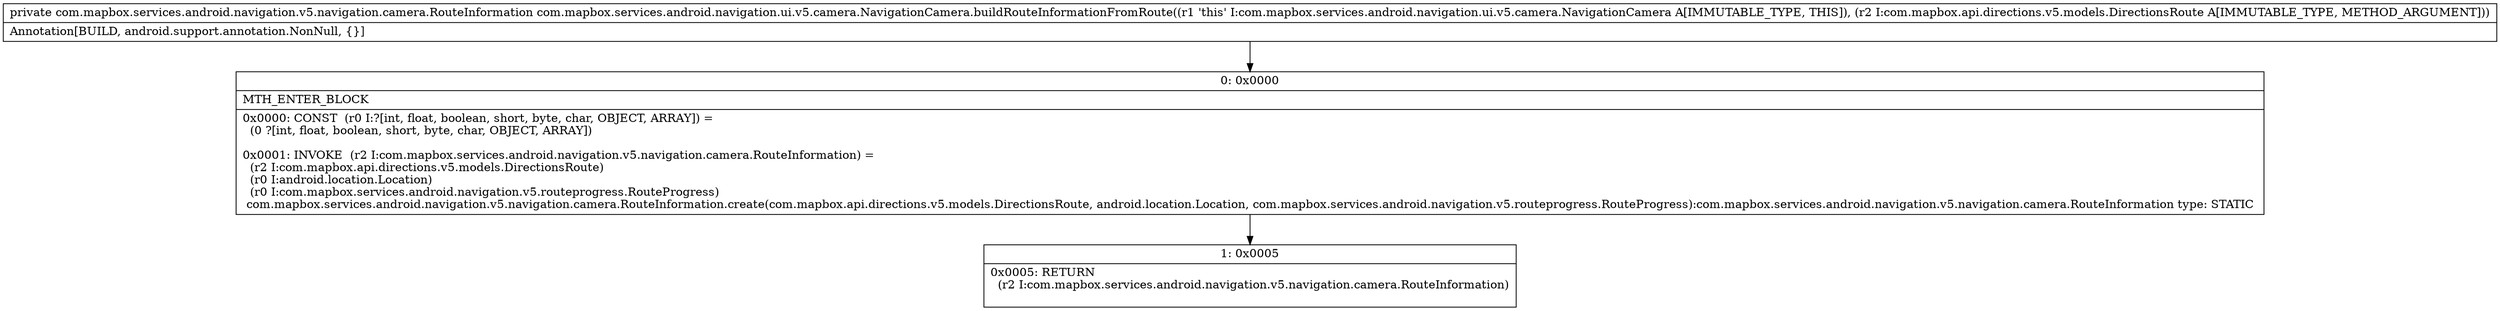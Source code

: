 digraph "CFG forcom.mapbox.services.android.navigation.ui.v5.camera.NavigationCamera.buildRouteInformationFromRoute(Lcom\/mapbox\/api\/directions\/v5\/models\/DirectionsRoute;)Lcom\/mapbox\/services\/android\/navigation\/v5\/navigation\/camera\/RouteInformation;" {
Node_0 [shape=record,label="{0\:\ 0x0000|MTH_ENTER_BLOCK\l|0x0000: CONST  (r0 I:?[int, float, boolean, short, byte, char, OBJECT, ARRAY]) = \l  (0 ?[int, float, boolean, short, byte, char, OBJECT, ARRAY])\l \l0x0001: INVOKE  (r2 I:com.mapbox.services.android.navigation.v5.navigation.camera.RouteInformation) = \l  (r2 I:com.mapbox.api.directions.v5.models.DirectionsRoute)\l  (r0 I:android.location.Location)\l  (r0 I:com.mapbox.services.android.navigation.v5.routeprogress.RouteProgress)\l com.mapbox.services.android.navigation.v5.navigation.camera.RouteInformation.create(com.mapbox.api.directions.v5.models.DirectionsRoute, android.location.Location, com.mapbox.services.android.navigation.v5.routeprogress.RouteProgress):com.mapbox.services.android.navigation.v5.navigation.camera.RouteInformation type: STATIC \l}"];
Node_1 [shape=record,label="{1\:\ 0x0005|0x0005: RETURN  \l  (r2 I:com.mapbox.services.android.navigation.v5.navigation.camera.RouteInformation)\l \l}"];
MethodNode[shape=record,label="{private com.mapbox.services.android.navigation.v5.navigation.camera.RouteInformation com.mapbox.services.android.navigation.ui.v5.camera.NavigationCamera.buildRouteInformationFromRoute((r1 'this' I:com.mapbox.services.android.navigation.ui.v5.camera.NavigationCamera A[IMMUTABLE_TYPE, THIS]), (r2 I:com.mapbox.api.directions.v5.models.DirectionsRoute A[IMMUTABLE_TYPE, METHOD_ARGUMENT]))  | Annotation[BUILD, android.support.annotation.NonNull, \{\}]\l}"];
MethodNode -> Node_0;
Node_0 -> Node_1;
}

